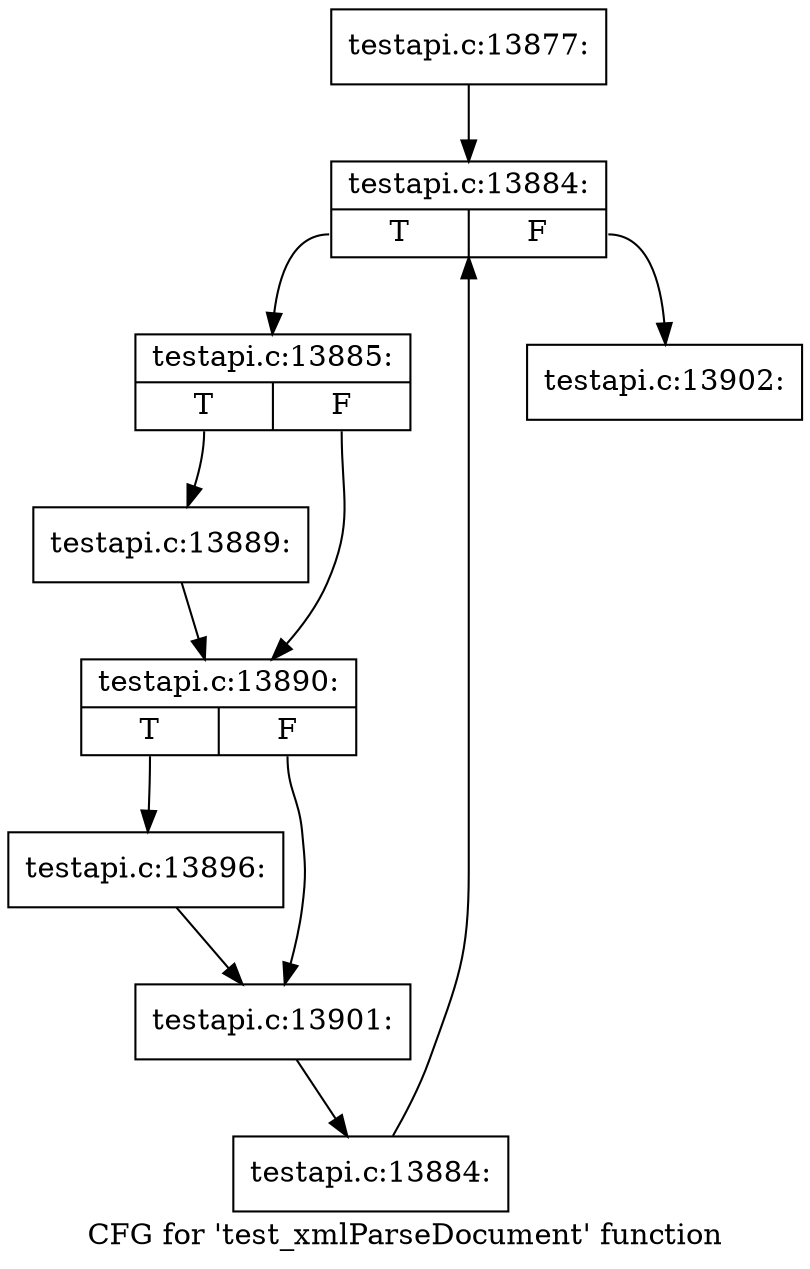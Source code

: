 digraph "CFG for 'test_xmlParseDocument' function" {
	label="CFG for 'test_xmlParseDocument' function";

	Node0x47ea720 [shape=record,label="{testapi.c:13877:}"];
	Node0x47ea720 -> Node0x47fb490;
	Node0x47fb490 [shape=record,label="{testapi.c:13884:|{<s0>T|<s1>F}}"];
	Node0x47fb490:s0 -> Node0x47fb770;
	Node0x47fb490:s1 -> Node0x47fb2f0;
	Node0x47fb770 [shape=record,label="{testapi.c:13885:|{<s0>T|<s1>F}}"];
	Node0x47fb770:s0 -> Node0x47fc5c0;
	Node0x47fb770:s1 -> Node0x47fc950;
	Node0x47fc5c0 [shape=record,label="{testapi.c:13889:}"];
	Node0x47fc5c0 -> Node0x47fc950;
	Node0x47fc950 [shape=record,label="{testapi.c:13890:|{<s0>T|<s1>F}}"];
	Node0x47fc950:s0 -> Node0x47fd4d0;
	Node0x47fc950:s1 -> Node0x47fd520;
	Node0x47fd4d0 [shape=record,label="{testapi.c:13896:}"];
	Node0x47fd4d0 -> Node0x47fd520;
	Node0x47fd520 [shape=record,label="{testapi.c:13901:}"];
	Node0x47fd520 -> Node0x47fb6e0;
	Node0x47fb6e0 [shape=record,label="{testapi.c:13884:}"];
	Node0x47fb6e0 -> Node0x47fb490;
	Node0x47fb2f0 [shape=record,label="{testapi.c:13902:}"];
}
